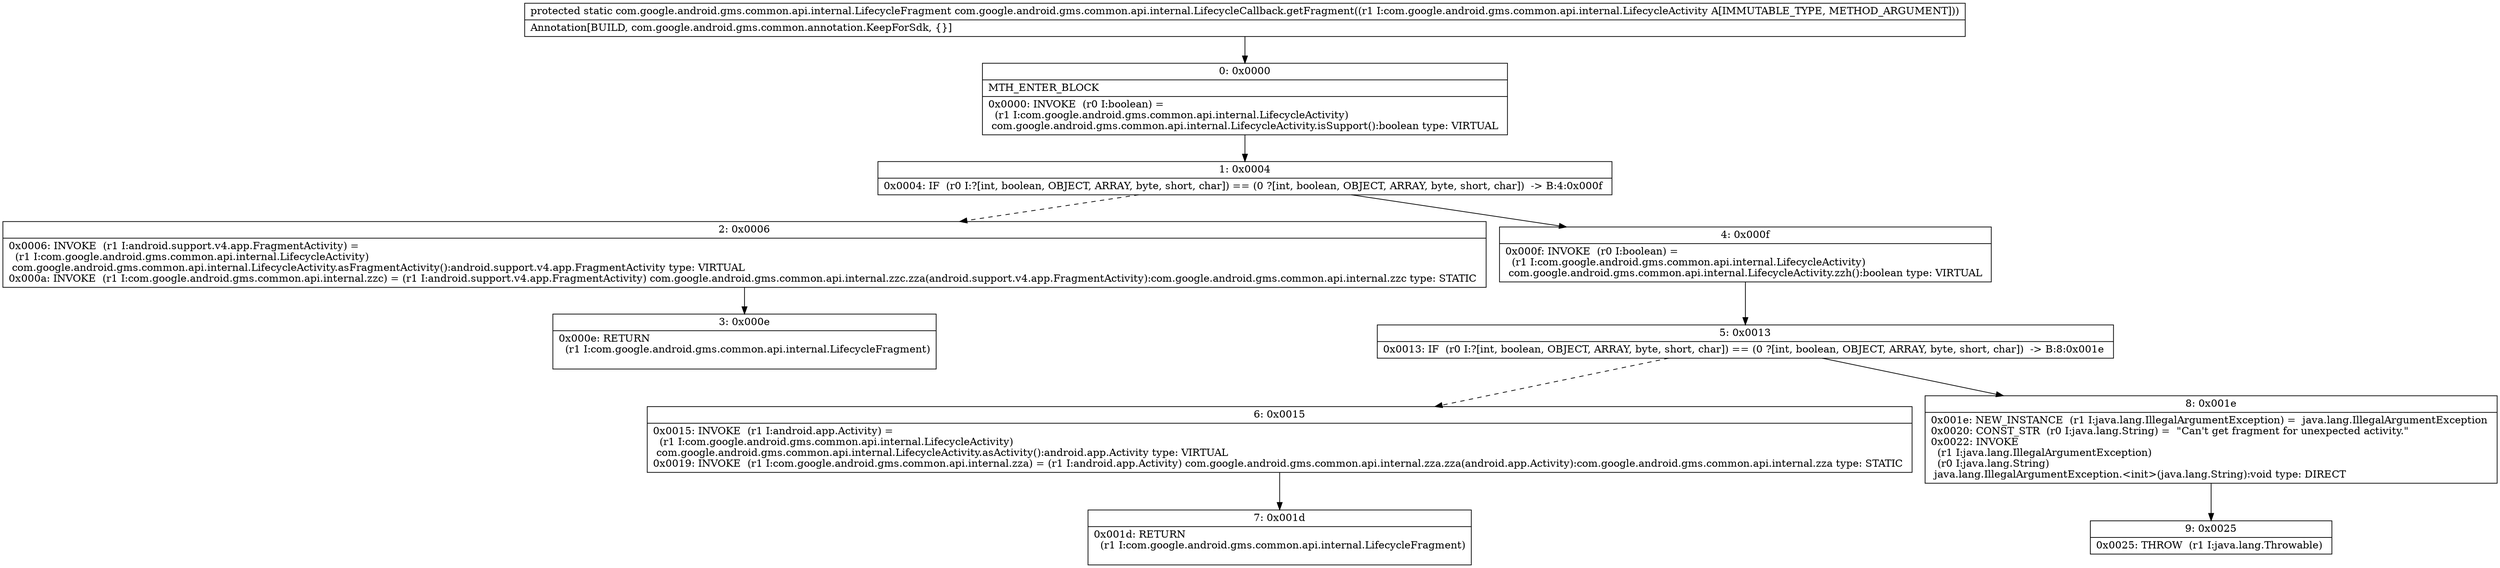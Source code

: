 digraph "CFG forcom.google.android.gms.common.api.internal.LifecycleCallback.getFragment(Lcom\/google\/android\/gms\/common\/api\/internal\/LifecycleActivity;)Lcom\/google\/android\/gms\/common\/api\/internal\/LifecycleFragment;" {
Node_0 [shape=record,label="{0\:\ 0x0000|MTH_ENTER_BLOCK\l|0x0000: INVOKE  (r0 I:boolean) = \l  (r1 I:com.google.android.gms.common.api.internal.LifecycleActivity)\l com.google.android.gms.common.api.internal.LifecycleActivity.isSupport():boolean type: VIRTUAL \l}"];
Node_1 [shape=record,label="{1\:\ 0x0004|0x0004: IF  (r0 I:?[int, boolean, OBJECT, ARRAY, byte, short, char]) == (0 ?[int, boolean, OBJECT, ARRAY, byte, short, char])  \-\> B:4:0x000f \l}"];
Node_2 [shape=record,label="{2\:\ 0x0006|0x0006: INVOKE  (r1 I:android.support.v4.app.FragmentActivity) = \l  (r1 I:com.google.android.gms.common.api.internal.LifecycleActivity)\l com.google.android.gms.common.api.internal.LifecycleActivity.asFragmentActivity():android.support.v4.app.FragmentActivity type: VIRTUAL \l0x000a: INVOKE  (r1 I:com.google.android.gms.common.api.internal.zzc) = (r1 I:android.support.v4.app.FragmentActivity) com.google.android.gms.common.api.internal.zzc.zza(android.support.v4.app.FragmentActivity):com.google.android.gms.common.api.internal.zzc type: STATIC \l}"];
Node_3 [shape=record,label="{3\:\ 0x000e|0x000e: RETURN  \l  (r1 I:com.google.android.gms.common.api.internal.LifecycleFragment)\l \l}"];
Node_4 [shape=record,label="{4\:\ 0x000f|0x000f: INVOKE  (r0 I:boolean) = \l  (r1 I:com.google.android.gms.common.api.internal.LifecycleActivity)\l com.google.android.gms.common.api.internal.LifecycleActivity.zzh():boolean type: VIRTUAL \l}"];
Node_5 [shape=record,label="{5\:\ 0x0013|0x0013: IF  (r0 I:?[int, boolean, OBJECT, ARRAY, byte, short, char]) == (0 ?[int, boolean, OBJECT, ARRAY, byte, short, char])  \-\> B:8:0x001e \l}"];
Node_6 [shape=record,label="{6\:\ 0x0015|0x0015: INVOKE  (r1 I:android.app.Activity) = \l  (r1 I:com.google.android.gms.common.api.internal.LifecycleActivity)\l com.google.android.gms.common.api.internal.LifecycleActivity.asActivity():android.app.Activity type: VIRTUAL \l0x0019: INVOKE  (r1 I:com.google.android.gms.common.api.internal.zza) = (r1 I:android.app.Activity) com.google.android.gms.common.api.internal.zza.zza(android.app.Activity):com.google.android.gms.common.api.internal.zza type: STATIC \l}"];
Node_7 [shape=record,label="{7\:\ 0x001d|0x001d: RETURN  \l  (r1 I:com.google.android.gms.common.api.internal.LifecycleFragment)\l \l}"];
Node_8 [shape=record,label="{8\:\ 0x001e|0x001e: NEW_INSTANCE  (r1 I:java.lang.IllegalArgumentException) =  java.lang.IllegalArgumentException \l0x0020: CONST_STR  (r0 I:java.lang.String) =  \"Can't get fragment for unexpected activity.\" \l0x0022: INVOKE  \l  (r1 I:java.lang.IllegalArgumentException)\l  (r0 I:java.lang.String)\l java.lang.IllegalArgumentException.\<init\>(java.lang.String):void type: DIRECT \l}"];
Node_9 [shape=record,label="{9\:\ 0x0025|0x0025: THROW  (r1 I:java.lang.Throwable) \l}"];
MethodNode[shape=record,label="{protected static com.google.android.gms.common.api.internal.LifecycleFragment com.google.android.gms.common.api.internal.LifecycleCallback.getFragment((r1 I:com.google.android.gms.common.api.internal.LifecycleActivity A[IMMUTABLE_TYPE, METHOD_ARGUMENT]))  | Annotation[BUILD, com.google.android.gms.common.annotation.KeepForSdk, \{\}]\l}"];
MethodNode -> Node_0;
Node_0 -> Node_1;
Node_1 -> Node_2[style=dashed];
Node_1 -> Node_4;
Node_2 -> Node_3;
Node_4 -> Node_5;
Node_5 -> Node_6[style=dashed];
Node_5 -> Node_8;
Node_6 -> Node_7;
Node_8 -> Node_9;
}

